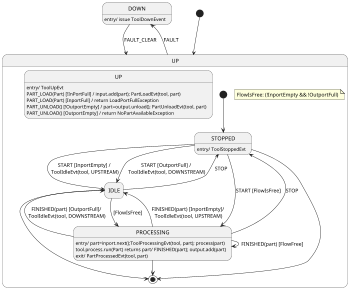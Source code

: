 @startuml
'https://plantuml.com/state-diagram

scale 350 width

hide empty description
state DOWN : entry/ issue ToolDownEvent

[*] --> UP
UP --> DOWN: FAULT
DOWN --> UP: FAULT_CLEAR
state UP {
    state UP: entry/ ToolUpEvt
    state UP: PART_LOAD(Part) [!InPortFull] / input.add(part); PartLoadEvt(tool, part)
    state UP: PART_LOAD(Part) [InportFull] / return LoadPortFullException
    state UP: PART_UNLOAD() [!OutportEmpty] / part=output.unload(); PartUnloadEvt(tool, part)
    state UP: PART_UNLOAD() [OutportEmpty] / return NoPartAvailableException
    state STOPPED: entry/ ToolStoppedEvt
    state IDLE
    state PROCESSING: entry/ part=inport.next();ToolProcessingEvt(tool, part); process(part)
    state PROCESSING: tool.process.run(Part) returns part/ FINISHED(part); output.add(part)

    state PROCESSING: exit/ PartProcessedEvt(tool, part)

    [*] --> STOPPED
    STOPPED --> IDLE: START [InportEmpty] / \nToolIdleEvt(tool, UPSTREAM)
    STOPPED --> IDLE: START [OutportFull] / \nToolIdleEvt(tool, DOWNSTREAM)

    STOPPED --> PROCESSING: START [FlowIsFree]
    PROCESSING --> PROCESSING: FINISHED(part) [FlowFree]
    PROCESSING --> IDLE: FINISHED(part) [InportEmpty]/ \nToolIdleEvt(tool, UPSTREAM)
    PROCESSING --> IDLE: FINISHED(part) [OutportFull]/ \nToolIdleEvt(tool, DOWNSTREAM)
    IDLE --> PROCESSING: [FlowIsFree]


    IDLE --> STOPPED: STOP
    PROCESSING --> STOPPED: STOP

    STOPPED --> [*]
    IDLE --> [*]
    PROCESSING --> [*]

    note as T
        FlowIsFree: (!InportEmpty && !OutportFull)
    end note

}

@enduml